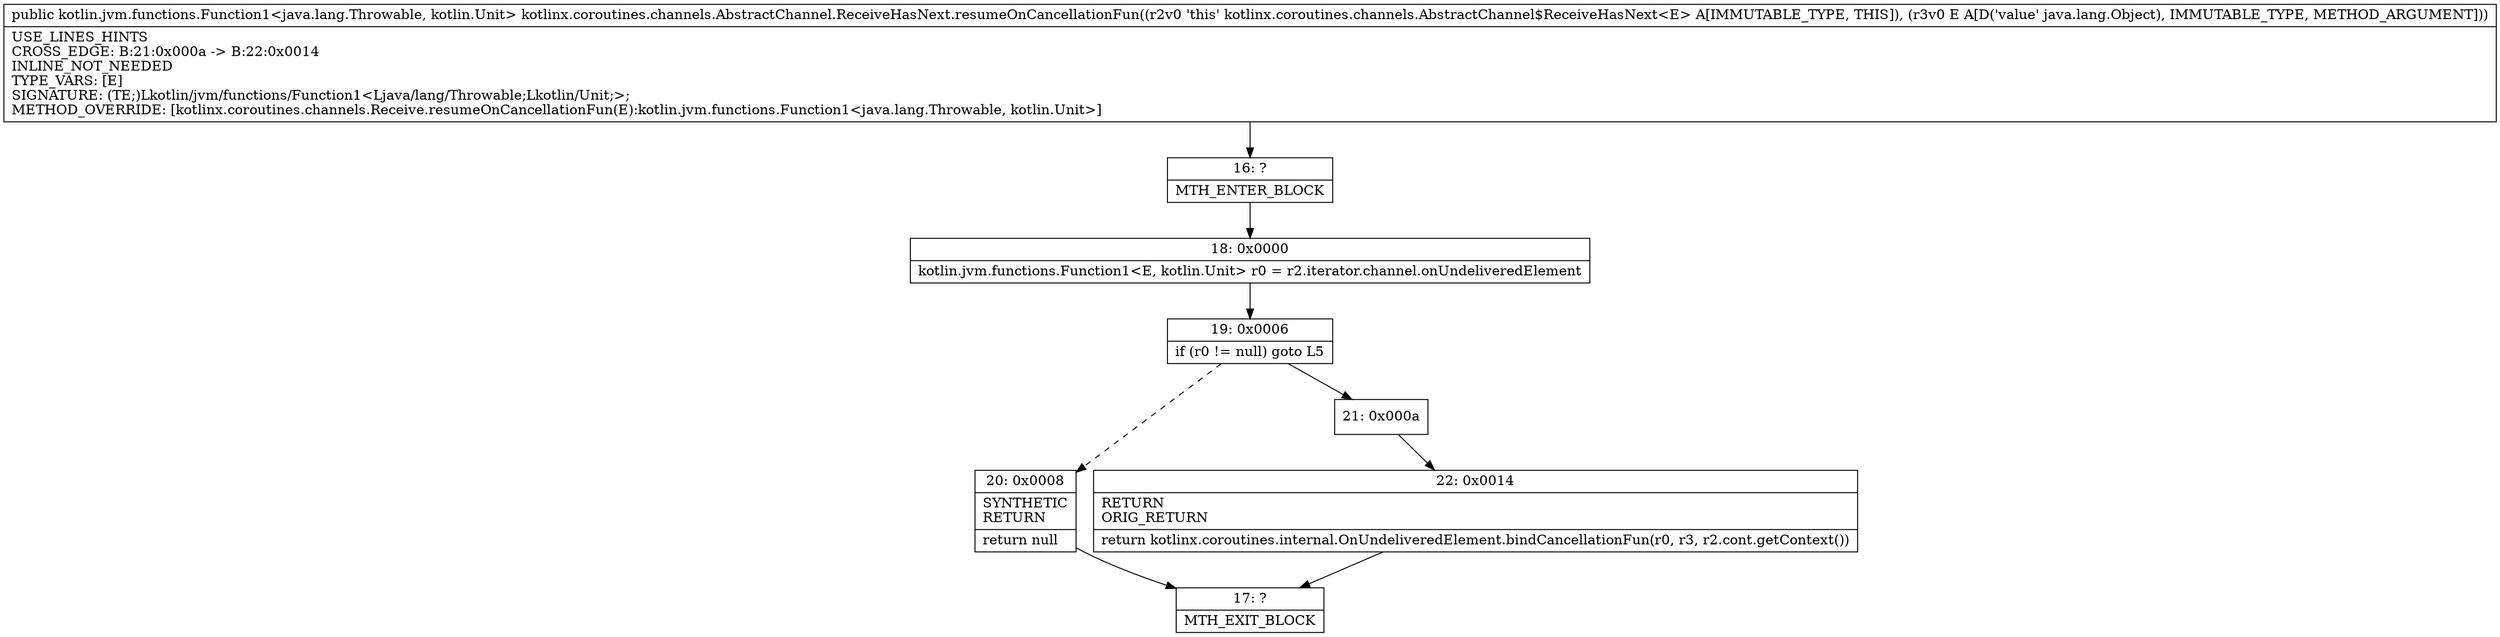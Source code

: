 digraph "CFG forkotlinx.coroutines.channels.AbstractChannel.ReceiveHasNext.resumeOnCancellationFun(Ljava\/lang\/Object;)Lkotlin\/jvm\/functions\/Function1;" {
Node_16 [shape=record,label="{16\:\ ?|MTH_ENTER_BLOCK\l}"];
Node_18 [shape=record,label="{18\:\ 0x0000|kotlin.jvm.functions.Function1\<E, kotlin.Unit\> r0 = r2.iterator.channel.onUndeliveredElement\l}"];
Node_19 [shape=record,label="{19\:\ 0x0006|if (r0 != null) goto L5\l}"];
Node_20 [shape=record,label="{20\:\ 0x0008|SYNTHETIC\lRETURN\l|return null\l}"];
Node_17 [shape=record,label="{17\:\ ?|MTH_EXIT_BLOCK\l}"];
Node_21 [shape=record,label="{21\:\ 0x000a}"];
Node_22 [shape=record,label="{22\:\ 0x0014|RETURN\lORIG_RETURN\l|return kotlinx.coroutines.internal.OnUndeliveredElement.bindCancellationFun(r0, r3, r2.cont.getContext())\l}"];
MethodNode[shape=record,label="{public kotlin.jvm.functions.Function1\<java.lang.Throwable, kotlin.Unit\> kotlinx.coroutines.channels.AbstractChannel.ReceiveHasNext.resumeOnCancellationFun((r2v0 'this' kotlinx.coroutines.channels.AbstractChannel$ReceiveHasNext\<E\> A[IMMUTABLE_TYPE, THIS]), (r3v0 E A[D('value' java.lang.Object), IMMUTABLE_TYPE, METHOD_ARGUMENT]))  | USE_LINES_HINTS\lCROSS_EDGE: B:21:0x000a \-\> B:22:0x0014\lINLINE_NOT_NEEDED\lTYPE_VARS: [E]\lSIGNATURE: (TE;)Lkotlin\/jvm\/functions\/Function1\<Ljava\/lang\/Throwable;Lkotlin\/Unit;\>;\lMETHOD_OVERRIDE: [kotlinx.coroutines.channels.Receive.resumeOnCancellationFun(E):kotlin.jvm.functions.Function1\<java.lang.Throwable, kotlin.Unit\>]\l}"];
MethodNode -> Node_16;Node_16 -> Node_18;
Node_18 -> Node_19;
Node_19 -> Node_20[style=dashed];
Node_19 -> Node_21;
Node_20 -> Node_17;
Node_21 -> Node_22;
Node_22 -> Node_17;
}

